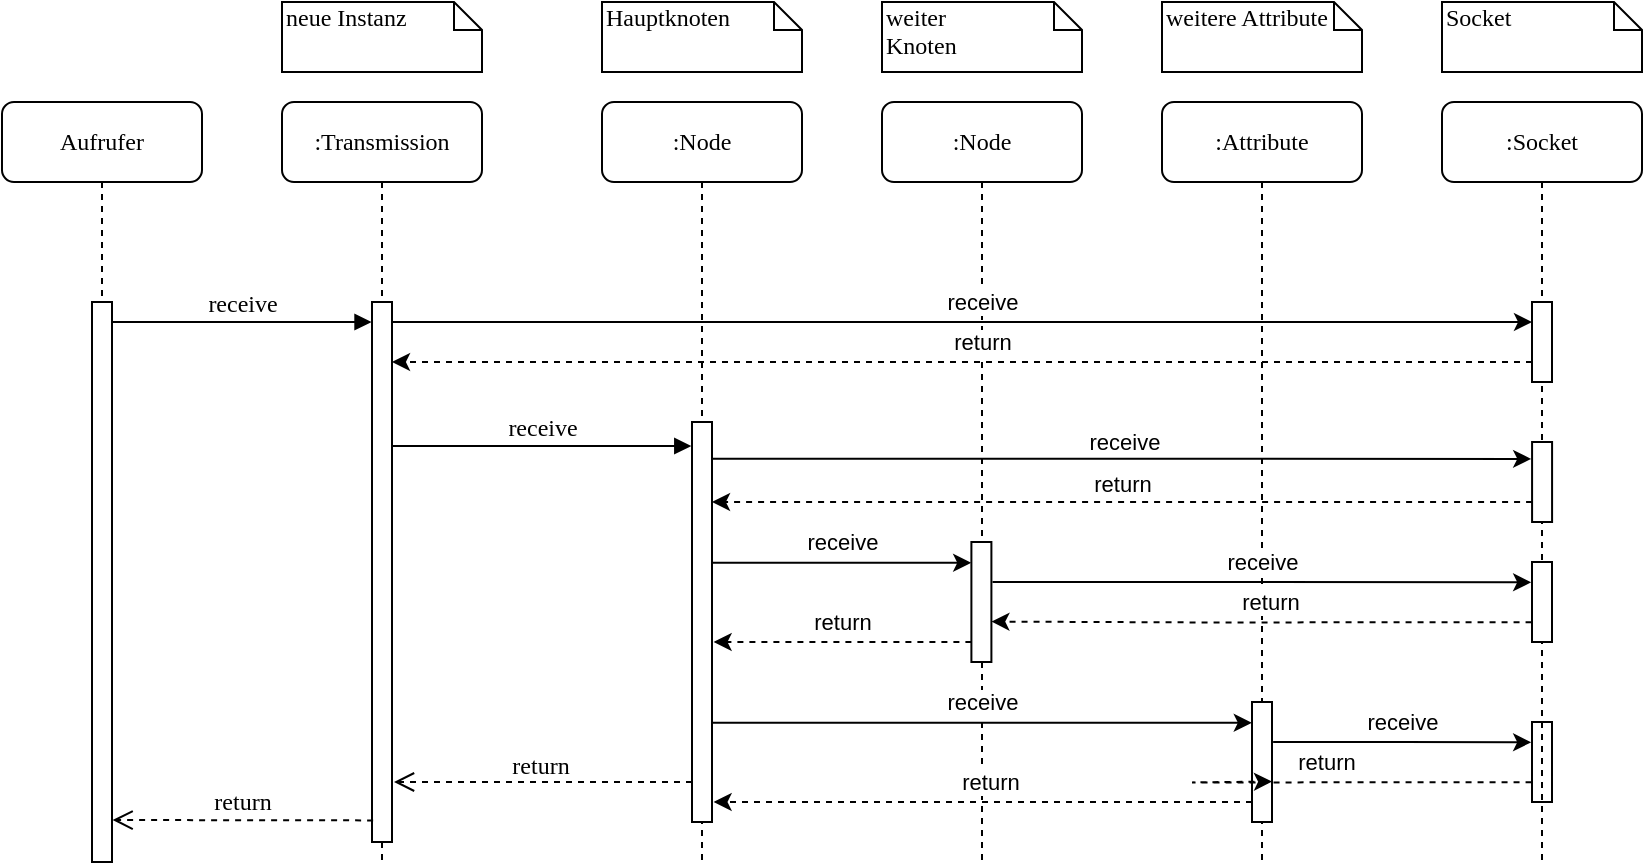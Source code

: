 <mxfile version="14.4.9" type="device"><diagram name="Page-1" id="13e1069c-82ec-6db2-03f1-153e76fe0fe0"><mxGraphModel dx="1422" dy="791" grid="1" gridSize="10" guides="1" tooltips="1" connect="1" arrows="1" fold="1" page="1" pageScale="1" pageWidth="1100" pageHeight="850" background="#ffffff" math="0" shadow="0"><root><mxCell id="0"/><mxCell id="1" parent="0"/><mxCell id="7baba1c4bc27f4b0-2" value=":Transmission" style="shape=umlLifeline;perimeter=lifelinePerimeter;whiteSpace=wrap;html=1;container=1;collapsible=0;recursiveResize=0;outlineConnect=0;rounded=1;shadow=0;comic=0;labelBackgroundColor=none;strokeWidth=1;fontFamily=Verdana;fontSize=12;align=center;" parent="1" vertex="1"><mxGeometry x="240" y="80" width="100" height="380" as="geometry"/></mxCell><mxCell id="7baba1c4bc27f4b0-10" value="" style="html=1;points=[];perimeter=orthogonalPerimeter;rounded=0;shadow=0;comic=0;labelBackgroundColor=none;strokeWidth=1;fontFamily=Verdana;fontSize=12;align=center;" parent="7baba1c4bc27f4b0-2" vertex="1"><mxGeometry x="45" y="100" width="10" height="270" as="geometry"/></mxCell><mxCell id="7baba1c4bc27f4b0-3" value=":Node" style="shape=umlLifeline;perimeter=lifelinePerimeter;whiteSpace=wrap;html=1;container=1;collapsible=0;recursiveResize=0;outlineConnect=0;rounded=1;shadow=0;comic=0;labelBackgroundColor=none;strokeWidth=1;fontFamily=Verdana;fontSize=12;align=center;" parent="1" vertex="1"><mxGeometry x="400" y="80" width="100" height="380" as="geometry"/></mxCell><mxCell id="7baba1c4bc27f4b0-13" value="" style="html=1;points=[];perimeter=orthogonalPerimeter;rounded=0;shadow=0;comic=0;labelBackgroundColor=none;strokeWidth=1;fontFamily=Verdana;fontSize=12;align=center;" parent="7baba1c4bc27f4b0-3" vertex="1"><mxGeometry x="45" y="160" width="10" height="200" as="geometry"/></mxCell><mxCell id="7baba1c4bc27f4b0-4" value=":Node" style="shape=umlLifeline;perimeter=lifelinePerimeter;whiteSpace=wrap;html=1;container=1;collapsible=0;recursiveResize=0;outlineConnect=0;rounded=1;shadow=0;comic=0;labelBackgroundColor=none;strokeWidth=1;fontFamily=Verdana;fontSize=12;align=center;" parent="1" vertex="1"><mxGeometry x="540" y="80" width="100" height="380" as="geometry"/></mxCell><mxCell id="7baba1c4bc27f4b0-16" value="" style="html=1;points=[];perimeter=orthogonalPerimeter;rounded=0;shadow=0;comic=0;labelBackgroundColor=none;strokeWidth=1;fontFamily=Verdana;fontSize=12;align=center;" parent="7baba1c4bc27f4b0-4" vertex="1"><mxGeometry x="44.7" y="220" width="10" height="60" as="geometry"/></mxCell><mxCell id="Ht-lrXxeR0I2IFoOCetb-39" value="receive" style="edgeStyle=orthogonalEdgeStyle;rounded=0;orthogonalLoop=1;jettySize=auto;html=1;entryX=-0.01;entryY=0.173;entryDx=0;entryDy=0;entryPerimeter=0;" edge="1" parent="7baba1c4bc27f4b0-4" target="Ht-lrXxeR0I2IFoOCetb-38"><mxGeometry x="0.003" y="10" relative="1" as="geometry"><mxPoint x="-85" y="310.4" as="sourcePoint"/><Array as="points"><mxPoint x="-20" y="310"/></Array><mxPoint as="offset"/></mxGeometry></mxCell><mxCell id="Ht-lrXxeR0I2IFoOCetb-40" style="edgeStyle=orthogonalEdgeStyle;rounded=0;orthogonalLoop=1;jettySize=auto;html=1;entryX=1.08;entryY=0.55;entryDx=0;entryDy=0;entryPerimeter=0;dashed=1;" edge="1" parent="7baba1c4bc27f4b0-4" source="Ht-lrXxeR0I2IFoOCetb-38"><mxGeometry relative="1" as="geometry"><mxPoint x="-84.2" y="350" as="targetPoint"/><Array as="points"><mxPoint x="10" y="350"/><mxPoint x="10" y="350"/></Array></mxGeometry></mxCell><mxCell id="Ht-lrXxeR0I2IFoOCetb-41" value="return" style="edgeLabel;html=1;align=center;verticalAlign=middle;resizable=0;points=[];" vertex="1" connectable="0" parent="Ht-lrXxeR0I2IFoOCetb-40"><mxGeometry x="-0.055" y="-1" relative="1" as="geometry"><mxPoint x="-3.9" y="-9" as="offset"/></mxGeometry></mxCell><mxCell id="Ht-lrXxeR0I2IFoOCetb-42" value="" style="html=1;points=[];perimeter=orthogonalPerimeter;rounded=0;shadow=0;comic=0;labelBackgroundColor=none;strokeWidth=1;fontFamily=Verdana;fontSize=12;align=center;" vertex="1" parent="7baba1c4bc27f4b0-4"><mxGeometry x="325" y="310" width="10" height="40" as="geometry"/></mxCell><mxCell id="7baba1c4bc27f4b0-5" value=":Attribute" style="shape=umlLifeline;perimeter=lifelinePerimeter;whiteSpace=wrap;html=1;container=1;collapsible=0;recursiveResize=0;outlineConnect=0;rounded=1;shadow=0;comic=0;labelBackgroundColor=none;strokeWidth=1;fontFamily=Verdana;fontSize=12;align=center;" parent="1" vertex="1"><mxGeometry x="680" y="80" width="100" height="380" as="geometry"/></mxCell><mxCell id="Ht-lrXxeR0I2IFoOCetb-38" value="" style="html=1;points=[];perimeter=orthogonalPerimeter;rounded=0;shadow=0;comic=0;labelBackgroundColor=none;strokeWidth=1;fontFamily=Verdana;fontSize=12;align=center;" vertex="1" parent="7baba1c4bc27f4b0-5"><mxGeometry x="45.0" y="300" width="10" height="60" as="geometry"/></mxCell><mxCell id="7baba1c4bc27f4b0-8" value="Aufrufer" style="shape=umlLifeline;perimeter=lifelinePerimeter;whiteSpace=wrap;html=1;container=1;collapsible=0;recursiveResize=0;outlineConnect=0;rounded=1;shadow=0;comic=0;labelBackgroundColor=none;strokeWidth=1;fontFamily=Verdana;fontSize=12;align=center;" parent="1" vertex="1"><mxGeometry x="100" y="80" width="100" height="380" as="geometry"/></mxCell><mxCell id="7baba1c4bc27f4b0-9" value="" style="html=1;points=[];perimeter=orthogonalPerimeter;rounded=0;shadow=0;comic=0;labelBackgroundColor=none;strokeWidth=1;fontFamily=Verdana;fontSize=12;align=center;" parent="7baba1c4bc27f4b0-8" vertex="1"><mxGeometry x="45" y="100" width="10" height="280" as="geometry"/></mxCell><mxCell id="7baba1c4bc27f4b0-11" value="receive" style="html=1;verticalAlign=bottom;endArrow=block;entryX=-0.023;entryY=0.038;labelBackgroundColor=none;fontFamily=Verdana;fontSize=12;edgeStyle=elbowEdgeStyle;elbow=vertical;entryDx=0;entryDy=0;entryPerimeter=0;" parent="1" source="7baba1c4bc27f4b0-9" target="7baba1c4bc27f4b0-10" edge="1"><mxGeometry relative="1" as="geometry"><mxPoint x="220" y="190" as="sourcePoint"/><Array as="points"><mxPoint x="210" y="190"/></Array></mxGeometry></mxCell><mxCell id="7baba1c4bc27f4b0-14" value="receive" style="html=1;verticalAlign=bottom;endArrow=block;labelBackgroundColor=none;fontFamily=Verdana;fontSize=12;edgeStyle=elbowEdgeStyle;elbow=vertical;entryX=-0.035;entryY=0.063;entryDx=0;entryDy=0;entryPerimeter=0;" parent="1" source="7baba1c4bc27f4b0-10" target="7baba1c4bc27f4b0-13" edge="1"><mxGeometry relative="1" as="geometry"><mxPoint x="370" y="200" as="sourcePoint"/><mxPoint x="440" y="252" as="targetPoint"/><Array as="points"><mxPoint x="430" y="252"/><mxPoint x="400" y="240"/></Array></mxGeometry></mxCell><mxCell id="7baba1c4bc27f4b0-41" value="neue Instanz" style="shape=note;whiteSpace=wrap;html=1;size=14;verticalAlign=top;align=left;spacingTop=-6;rounded=0;shadow=0;comic=0;labelBackgroundColor=none;strokeWidth=1;fontFamily=Verdana;fontSize=12" parent="1" vertex="1"><mxGeometry x="240" y="30" width="100" height="35" as="geometry"/></mxCell><mxCell id="7baba1c4bc27f4b0-42" value="Hauptknoten" style="shape=note;whiteSpace=wrap;html=1;size=14;verticalAlign=top;align=left;spacingTop=-6;rounded=0;shadow=0;comic=0;labelBackgroundColor=none;strokeWidth=1;fontFamily=Verdana;fontSize=12" parent="1" vertex="1"><mxGeometry x="400" y="30" width="100" height="35" as="geometry"/></mxCell><mxCell id="7baba1c4bc27f4b0-43" value="weiter&lt;br&gt; Knoten" style="shape=note;whiteSpace=wrap;html=1;size=14;verticalAlign=top;align=left;spacingTop=-6;rounded=0;shadow=0;comic=0;labelBackgroundColor=none;strokeWidth=1;fontFamily=Verdana;fontSize=12" parent="1" vertex="1"><mxGeometry x="540" y="30" width="100" height="35" as="geometry"/></mxCell><mxCell id="7baba1c4bc27f4b0-44" value="weitere Attribute" style="shape=note;whiteSpace=wrap;html=1;size=14;verticalAlign=top;align=left;spacingTop=-6;rounded=0;shadow=0;comic=0;labelBackgroundColor=none;strokeWidth=1;fontFamily=Verdana;fontSize=12" parent="1" vertex="1"><mxGeometry x="680" y="30" width="100" height="35" as="geometry"/></mxCell><mxCell id="Ht-lrXxeR0I2IFoOCetb-4" value="return" style="html=1;verticalAlign=bottom;endArrow=open;dashed=1;endSize=8;labelBackgroundColor=none;fontFamily=Verdana;fontSize=12;edgeStyle=elbowEdgeStyle;elbow=vertical;" edge="1" parent="1" source="7baba1c4bc27f4b0-13"><mxGeometry x="0.03" y="1" relative="1" as="geometry"><mxPoint x="296" y="420" as="targetPoint"/><Array as="points"><mxPoint x="390" y="420"/><mxPoint x="344.49" y="390"/><mxPoint x="514.49" y="410"/><mxPoint x="544.49" y="420"/><mxPoint x="514.49" y="390"/><mxPoint x="544.49" y="390"/></Array><mxPoint x="429.3" y="390.4" as="sourcePoint"/><mxPoint as="offset"/></mxGeometry></mxCell><mxCell id="Ht-lrXxeR0I2IFoOCetb-5" value="return" style="html=1;verticalAlign=bottom;endArrow=open;dashed=1;endSize=8;labelBackgroundColor=none;fontFamily=Verdana;fontSize=12;edgeStyle=elbowEdgeStyle;elbow=vertical;entryX=1.029;entryY=0.923;entryDx=0;entryDy=0;entryPerimeter=0;exitX=0.056;exitY=0.96;exitDx=0;exitDy=0;exitPerimeter=0;" edge="1" parent="1" source="7baba1c4bc27f4b0-10" target="7baba1c4bc27f4b0-9"><mxGeometry relative="1" as="geometry"><mxPoint x="160" y="400.6" as="targetPoint"/><Array as="points"><mxPoint x="200" y="439"/><mxPoint x="200" y="426"/><mxPoint x="204.49" y="400"/><mxPoint x="374.49" y="420"/><mxPoint x="404.49" y="430"/><mxPoint x="374.49" y="400"/><mxPoint x="404.49" y="400"/></Array><mxPoint x="280" y="401" as="sourcePoint"/></mxGeometry></mxCell><mxCell id="Ht-lrXxeR0I2IFoOCetb-6" value=":Socket" style="shape=umlLifeline;perimeter=lifelinePerimeter;whiteSpace=wrap;html=1;container=1;collapsible=0;recursiveResize=0;outlineConnect=0;rounded=1;shadow=0;comic=0;labelBackgroundColor=none;strokeWidth=1;fontFamily=Verdana;fontSize=12;align=center;" vertex="1" parent="1"><mxGeometry x="820" y="80" width="100" height="380" as="geometry"/></mxCell><mxCell id="Ht-lrXxeR0I2IFoOCetb-8" value="" style="html=1;points=[];perimeter=orthogonalPerimeter;rounded=0;shadow=0;comic=0;labelBackgroundColor=none;strokeWidth=1;fontFamily=Verdana;fontSize=12;align=center;" vertex="1" parent="Ht-lrXxeR0I2IFoOCetb-6"><mxGeometry x="45" y="100" width="10" height="40" as="geometry"/></mxCell><mxCell id="Ht-lrXxeR0I2IFoOCetb-14" value="" style="html=1;points=[];perimeter=orthogonalPerimeter;rounded=0;shadow=0;comic=0;labelBackgroundColor=none;strokeWidth=1;fontFamily=Verdana;fontSize=12;align=center;" vertex="1" parent="Ht-lrXxeR0I2IFoOCetb-6"><mxGeometry x="45.04" y="170" width="10" height="40" as="geometry"/></mxCell><mxCell id="Ht-lrXxeR0I2IFoOCetb-7" value="Socket" style="shape=note;whiteSpace=wrap;html=1;size=14;verticalAlign=top;align=left;spacingTop=-6;rounded=0;shadow=0;comic=0;labelBackgroundColor=none;strokeWidth=1;fontFamily=Verdana;fontSize=12" vertex="1" parent="1"><mxGeometry x="820" y="30" width="100" height="35" as="geometry"/></mxCell><mxCell id="Ht-lrXxeR0I2IFoOCetb-9" style="edgeStyle=orthogonalEdgeStyle;rounded=0;orthogonalLoop=1;jettySize=auto;html=1;" edge="1" parent="1" source="7baba1c4bc27f4b0-10" target="Ht-lrXxeR0I2IFoOCetb-8"><mxGeometry relative="1" as="geometry"><Array as="points"><mxPoint x="440" y="190"/><mxPoint x="440" y="190"/></Array></mxGeometry></mxCell><mxCell id="Ht-lrXxeR0I2IFoOCetb-12" value="receive" style="edgeLabel;html=1;align=center;verticalAlign=middle;resizable=0;points=[];" vertex="1" connectable="0" parent="Ht-lrXxeR0I2IFoOCetb-9"><mxGeometry x="-0.043" y="2" relative="1" as="geometry"><mxPoint x="22.22" y="-8" as="offset"/></mxGeometry></mxCell><mxCell id="Ht-lrXxeR0I2IFoOCetb-10" style="edgeStyle=orthogonalEdgeStyle;rounded=0;orthogonalLoop=1;jettySize=auto;html=1;dashed=1;" edge="1" parent="1" source="Ht-lrXxeR0I2IFoOCetb-8" target="7baba1c4bc27f4b0-10"><mxGeometry relative="1" as="geometry"><Array as="points"><mxPoint x="720" y="210"/><mxPoint x="720" y="210"/></Array></mxGeometry></mxCell><mxCell id="Ht-lrXxeR0I2IFoOCetb-13" value="return" style="edgeLabel;html=1;align=center;verticalAlign=middle;resizable=0;points=[];" vertex="1" connectable="0" parent="Ht-lrXxeR0I2IFoOCetb-10"><mxGeometry x="0.053" y="-2" relative="1" as="geometry"><mxPoint x="25" y="-8" as="offset"/></mxGeometry></mxCell><mxCell id="Ht-lrXxeR0I2IFoOCetb-15" style="edgeStyle=orthogonalEdgeStyle;rounded=0;orthogonalLoop=1;jettySize=auto;html=1;entryX=-0.045;entryY=0.211;entryDx=0;entryDy=0;entryPerimeter=0;" edge="1" parent="1" target="Ht-lrXxeR0I2IFoOCetb-14"><mxGeometry relative="1" as="geometry"><mxPoint x="455.04" y="258.4" as="sourcePoint"/><Array as="points"><mxPoint x="660.04" y="258"/></Array></mxGeometry></mxCell><mxCell id="Ht-lrXxeR0I2IFoOCetb-17" value="receive" style="edgeLabel;html=1;align=center;verticalAlign=middle;resizable=0;points=[];" vertex="1" connectable="0" parent="Ht-lrXxeR0I2IFoOCetb-15"><mxGeometry x="0.083" y="-1" relative="1" as="geometry"><mxPoint x="-16.71" y="-9.4" as="offset"/></mxGeometry></mxCell><mxCell id="Ht-lrXxeR0I2IFoOCetb-16" style="edgeStyle=orthogonalEdgeStyle;rounded=0;orthogonalLoop=1;jettySize=auto;html=1;dashed=1;entryX=0.996;entryY=0.15;entryDx=0;entryDy=0;entryPerimeter=0;" edge="1" parent="1" source="Ht-lrXxeR0I2IFoOCetb-14"><mxGeometry relative="1" as="geometry"><mxPoint x="455.0" y="280" as="targetPoint"/><Array as="points"><mxPoint x="770.04" y="280"/><mxPoint x="770.04" y="280"/></Array></mxGeometry></mxCell><mxCell id="Ht-lrXxeR0I2IFoOCetb-18" value="return" style="edgeLabel;html=1;align=center;verticalAlign=middle;resizable=0;points=[];" vertex="1" connectable="0" parent="Ht-lrXxeR0I2IFoOCetb-16"><mxGeometry x="-0.081" relative="1" as="geometry"><mxPoint x="-16.43" y="-9.6" as="offset"/></mxGeometry></mxCell><mxCell id="Ht-lrXxeR0I2IFoOCetb-19" value="receive" style="edgeStyle=orthogonalEdgeStyle;rounded=0;orthogonalLoop=1;jettySize=auto;html=1;entryX=-0.01;entryY=0.173;entryDx=0;entryDy=0;entryPerimeter=0;" edge="1" parent="1" source="7baba1c4bc27f4b0-13" target="7baba1c4bc27f4b0-16"><mxGeometry x="0.003" y="10" relative="1" as="geometry"><Array as="points"><mxPoint x="520" y="310"/></Array><mxPoint as="offset"/></mxGeometry></mxCell><mxCell id="Ht-lrXxeR0I2IFoOCetb-20" style="edgeStyle=orthogonalEdgeStyle;rounded=0;orthogonalLoop=1;jettySize=auto;html=1;entryX=1.08;entryY=0.55;entryDx=0;entryDy=0;entryPerimeter=0;dashed=1;" edge="1" parent="1" source="7baba1c4bc27f4b0-16" target="7baba1c4bc27f4b0-13"><mxGeometry relative="1" as="geometry"><Array as="points"><mxPoint x="550" y="350"/><mxPoint x="550" y="350"/></Array></mxGeometry></mxCell><mxCell id="Ht-lrXxeR0I2IFoOCetb-34" value="return" style="edgeLabel;html=1;align=center;verticalAlign=middle;resizable=0;points=[];" vertex="1" connectable="0" parent="Ht-lrXxeR0I2IFoOCetb-20"><mxGeometry x="-0.055" y="-1" relative="1" as="geometry"><mxPoint x="-3.9" y="-9" as="offset"/></mxGeometry></mxCell><mxCell id="Ht-lrXxeR0I2IFoOCetb-21" value="" style="html=1;points=[];perimeter=orthogonalPerimeter;rounded=0;shadow=0;comic=0;labelBackgroundColor=none;strokeWidth=1;fontFamily=Verdana;fontSize=12;align=center;" vertex="1" parent="1"><mxGeometry x="865" y="310" width="10" height="40" as="geometry"/></mxCell><mxCell id="Ht-lrXxeR0I2IFoOCetb-35" value="receive" style="edgeStyle=orthogonalEdgeStyle;rounded=0;orthogonalLoop=1;jettySize=auto;html=1;entryX=-0.042;entryY=0.254;entryDx=0;entryDy=0;entryPerimeter=0;exitX=1.056;exitY=0.333;exitDx=0;exitDy=0;exitPerimeter=0;" edge="1" parent="1" source="7baba1c4bc27f4b0-16" target="Ht-lrXxeR0I2IFoOCetb-21"><mxGeometry x="0.003" y="10" relative="1" as="geometry"><mxPoint x="600" y="320.02" as="sourcePoint"/><mxPoint x="729.6" y="320" as="targetPoint"/><Array as="points"/><mxPoint as="offset"/></mxGeometry></mxCell><mxCell id="Ht-lrXxeR0I2IFoOCetb-36" style="edgeStyle=orthogonalEdgeStyle;rounded=0;orthogonalLoop=1;jettySize=auto;html=1;entryX=1;entryY=0.663;entryDx=0;entryDy=0;entryPerimeter=0;dashed=1;exitX=-0.022;exitY=0.754;exitDx=0;exitDy=0;exitPerimeter=0;" edge="1" parent="1" source="Ht-lrXxeR0I2IFoOCetb-21" target="7baba1c4bc27f4b0-16"><mxGeometry relative="1" as="geometry"><mxPoint x="729.7" y="340" as="sourcePoint"/><mxPoint x="600.8" y="340" as="targetPoint"/><Array as="points"><mxPoint x="695" y="340"/></Array></mxGeometry></mxCell><mxCell id="Ht-lrXxeR0I2IFoOCetb-37" value="return" style="edgeLabel;html=1;align=center;verticalAlign=middle;resizable=0;points=[];" vertex="1" connectable="0" parent="Ht-lrXxeR0I2IFoOCetb-36"><mxGeometry x="-0.055" y="-1" relative="1" as="geometry"><mxPoint x="-3.9" y="-9" as="offset"/></mxGeometry></mxCell><mxCell id="Ht-lrXxeR0I2IFoOCetb-43" value="receive" style="edgeStyle=orthogonalEdgeStyle;rounded=0;orthogonalLoop=1;jettySize=auto;html=1;entryX=-0.042;entryY=0.254;entryDx=0;entryDy=0;entryPerimeter=0;exitX=1.056;exitY=0.333;exitDx=0;exitDy=0;exitPerimeter=0;" edge="1" parent="1" source="Ht-lrXxeR0I2IFoOCetb-38" target="Ht-lrXxeR0I2IFoOCetb-42"><mxGeometry x="0.003" y="10" relative="1" as="geometry"><mxPoint x="600" y="400.02" as="sourcePoint"/><mxPoint x="729.6" y="400" as="targetPoint"/><Array as="points"/><mxPoint as="offset"/></mxGeometry></mxCell><mxCell id="Ht-lrXxeR0I2IFoOCetb-44" style="edgeStyle=orthogonalEdgeStyle;rounded=0;orthogonalLoop=1;jettySize=auto;html=1;entryX=1;entryY=0.663;entryDx=0;entryDy=0;entryPerimeter=0;dashed=1;exitX=-0.022;exitY=0.754;exitDx=0;exitDy=0;exitPerimeter=0;" edge="1" parent="1" source="Ht-lrXxeR0I2IFoOCetb-42" target="Ht-lrXxeR0I2IFoOCetb-38"><mxGeometry relative="1" as="geometry"><mxPoint x="729.7" y="420" as="sourcePoint"/><mxPoint x="600.8" y="420" as="targetPoint"/><Array as="points"><mxPoint x="695" y="420"/></Array></mxGeometry></mxCell><mxCell id="Ht-lrXxeR0I2IFoOCetb-45" value="return" style="edgeLabel;html=1;align=center;verticalAlign=middle;resizable=0;points=[];" vertex="1" connectable="0" parent="Ht-lrXxeR0I2IFoOCetb-44"><mxGeometry x="-0.055" y="-1" relative="1" as="geometry"><mxPoint x="-3.9" y="-9" as="offset"/></mxGeometry></mxCell></root></mxGraphModel></diagram></mxfile>
